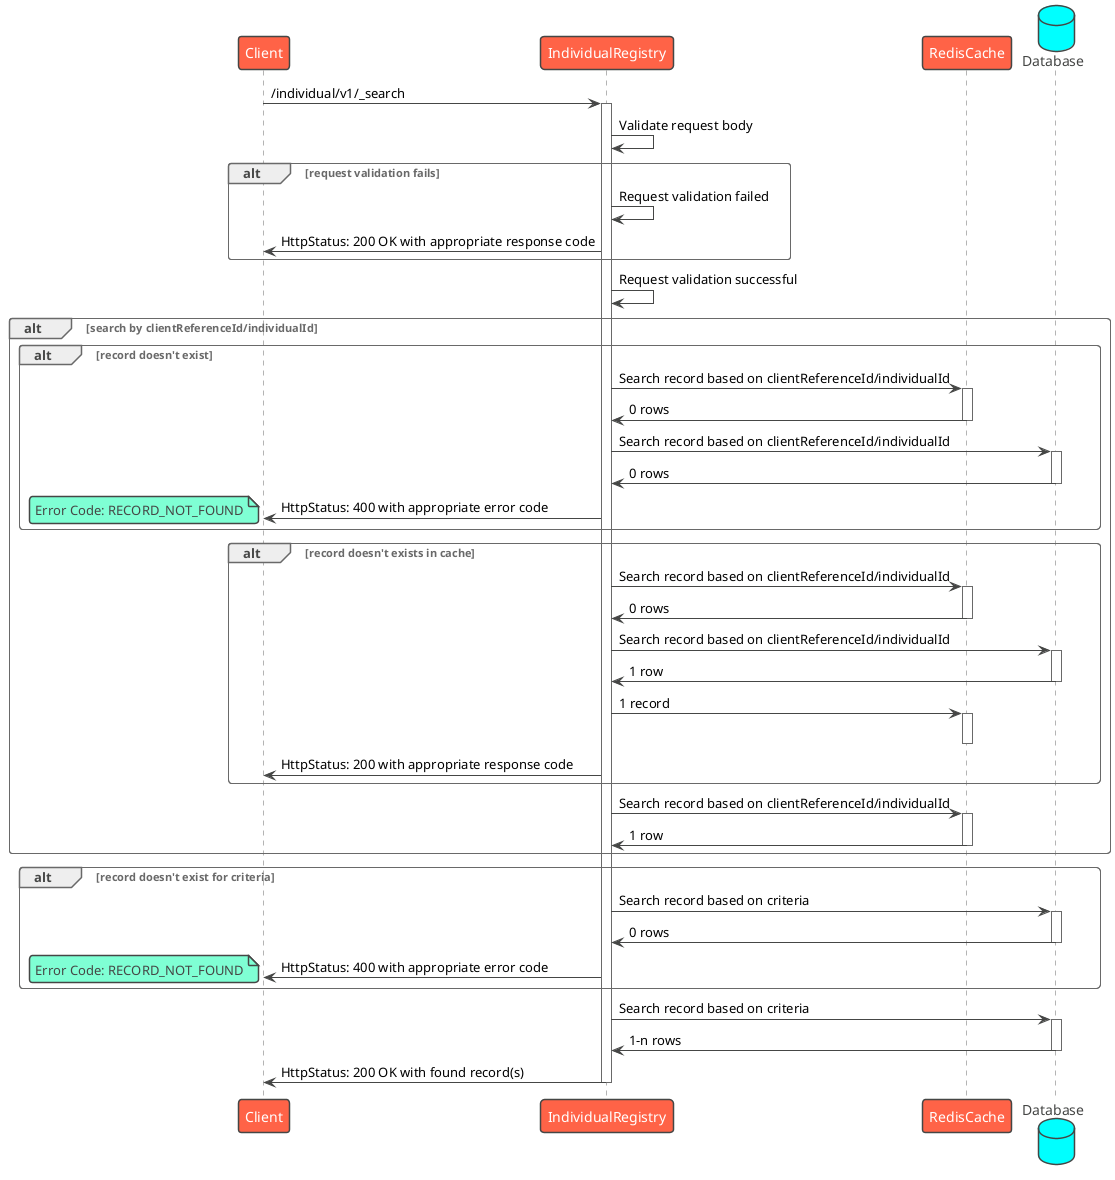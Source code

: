 @startuml Individual Registry - Search
!theme vibrant
participant Client as c
participant IndividualRegistry as ir
participant RedisCache as rc
database Database as db
c -> ir : /individual/v1/_search
activate ir
ir -> ir: Validate request body
alt request validation fails
    ir -> ir: Request validation failed
    ir -> c: HttpStatus: 200 OK with appropriate response code
end
ir -> ir: Request validation successful
alt search by clientReferenceId/individualId
    alt record doesn't exist
        ir -> rc: Search record based on clientReferenceId/individualId
        activate rc
        rc -> ir: 0 rows
        deactivate rc
        ir -> db: Search record based on clientReferenceId/individualId
        activate db
        db -> ir: 0 rows
        deactivate db
        ir -> c: HttpStatus: 400 with appropriate error code
        note left
          Error Code: RECORD_NOT_FOUND
        end note
    end
    alt record doesn't exists in cache
        ir -> rc: Search record based on clientReferenceId/individualId
        activate rc
        rc -> ir: 0 rows
        deactivate rc
        ir -> db: Search record based on clientReferenceId/individualId
        activate db
        db -> ir: 1 row
        deactivate db
        ir -> rc: 1 record
        activate rc
        deactivate rc
        ir -> c: HttpStatus: 200 with appropriate response code
    end
ir -> rc: Search record based on clientReferenceId/individualId
activate rc
rc -> ir: 1 row
deactivate rc
end
alt record doesn't exist for criteria
    ir -> db: Search record based on criteria
    activate db
    db -> ir: 0 rows
    deactivate db
    ir -> c: HttpStatus: 400 with appropriate error code
    note left
      Error Code: RECORD_NOT_FOUND
    end note
end
ir -> db: Search record based on criteria
activate db
db -> ir: 1-n rows
deactivate db
ir -> c: HttpStatus: 200 OK with found record(s)
deactivate ir
@enduml